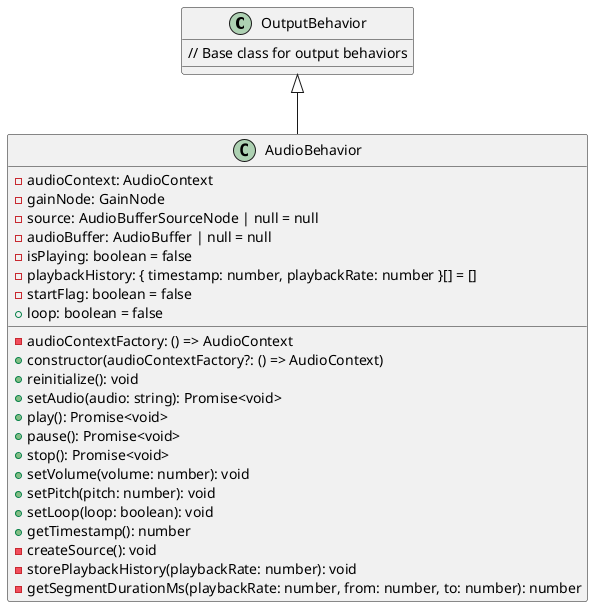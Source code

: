 @startuml 


class OutputBehavior {
  // Base class for output behaviors
}

class AudioBehavior {
  - audioContextFactory: () => AudioContext
  - audioContext: AudioContext
  - gainNode: GainNode
  - source: AudioBufferSourceNode | null = null
  - audioBuffer: AudioBuffer | null = null
  - isPlaying: boolean = false
  - playbackHistory: { timestamp: number, playbackRate: number }[] = []
  - startFlag: boolean = false
  + loop: boolean = false

  + constructor(audioContextFactory?: () => AudioContext)
  + reinitialize(): void
  + setAudio(audio: string): Promise<void>
  + play(): Promise<void>
  + pause(): Promise<void>
  + stop(): Promise<void>
  + setVolume(volume: number): void
  + setPitch(pitch: number): void
  + setLoop(loop: boolean): void
  + getTimestamp(): number
  - createSource(): void
  - storePlaybackHistory(playbackRate: number): void
  - getSegmentDurationMs(playbackRate: number, from: number, to: number): number
}

AudioBehavior -up-|> OutputBehavior

@enduml